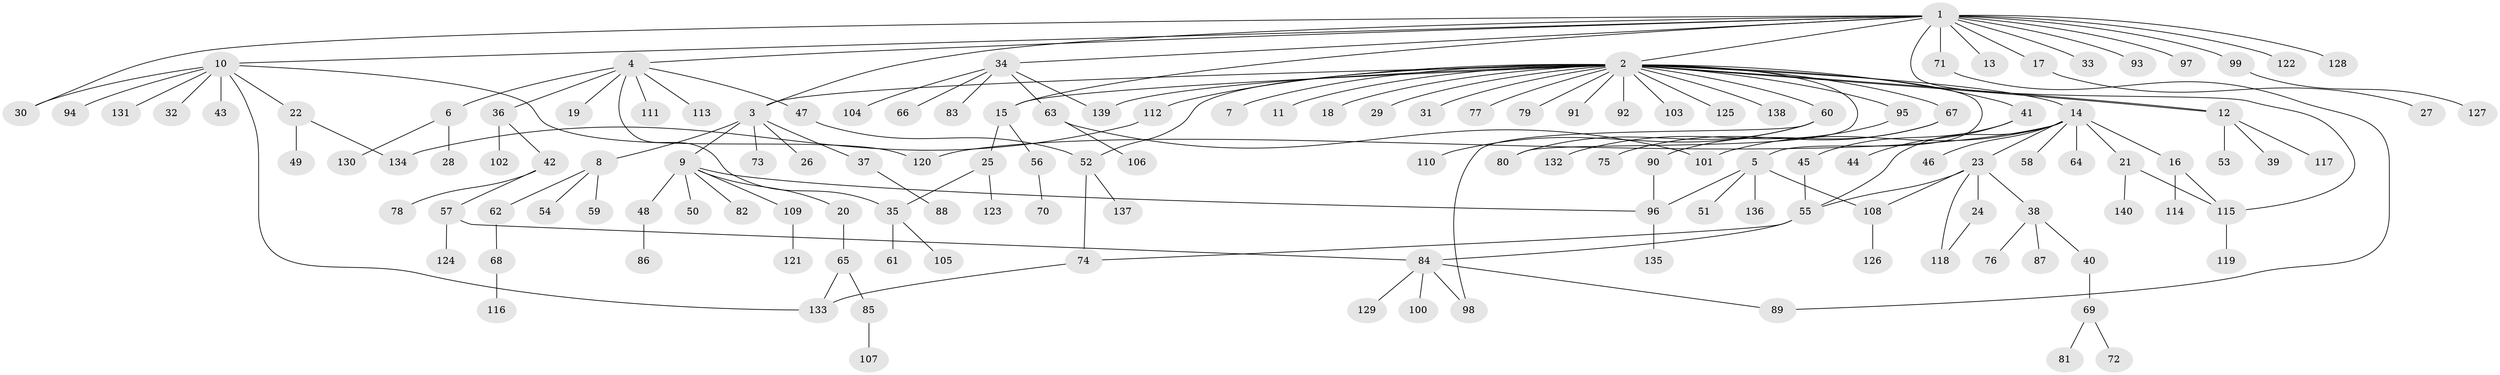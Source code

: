 // coarse degree distribution, {17: 0.009345794392523364, 26: 0.009345794392523364, 6: 0.037383177570093455, 10: 0.018691588785046728, 4: 0.06542056074766354, 2: 0.16822429906542055, 1: 0.5981308411214953, 3: 0.06542056074766354, 9: 0.009345794392523364, 8: 0.009345794392523364, 5: 0.009345794392523364}
// Generated by graph-tools (version 1.1) at 2025/23/03/03/25 07:23:49]
// undirected, 140 vertices, 164 edges
graph export_dot {
graph [start="1"]
  node [color=gray90,style=filled];
  1;
  2;
  3;
  4;
  5;
  6;
  7;
  8;
  9;
  10;
  11;
  12;
  13;
  14;
  15;
  16;
  17;
  18;
  19;
  20;
  21;
  22;
  23;
  24;
  25;
  26;
  27;
  28;
  29;
  30;
  31;
  32;
  33;
  34;
  35;
  36;
  37;
  38;
  39;
  40;
  41;
  42;
  43;
  44;
  45;
  46;
  47;
  48;
  49;
  50;
  51;
  52;
  53;
  54;
  55;
  56;
  57;
  58;
  59;
  60;
  61;
  62;
  63;
  64;
  65;
  66;
  67;
  68;
  69;
  70;
  71;
  72;
  73;
  74;
  75;
  76;
  77;
  78;
  79;
  80;
  81;
  82;
  83;
  84;
  85;
  86;
  87;
  88;
  89;
  90;
  91;
  92;
  93;
  94;
  95;
  96;
  97;
  98;
  99;
  100;
  101;
  102;
  103;
  104;
  105;
  106;
  107;
  108;
  109;
  110;
  111;
  112;
  113;
  114;
  115;
  116;
  117;
  118;
  119;
  120;
  121;
  122;
  123;
  124;
  125;
  126;
  127;
  128;
  129;
  130;
  131;
  132;
  133;
  134;
  135;
  136;
  137;
  138;
  139;
  140;
  1 -- 2;
  1 -- 3;
  1 -- 4;
  1 -- 10;
  1 -- 13;
  1 -- 15;
  1 -- 17;
  1 -- 30;
  1 -- 33;
  1 -- 34;
  1 -- 71;
  1 -- 93;
  1 -- 97;
  1 -- 99;
  1 -- 115;
  1 -- 122;
  1 -- 128;
  2 -- 3;
  2 -- 5;
  2 -- 7;
  2 -- 11;
  2 -- 12;
  2 -- 12;
  2 -- 14;
  2 -- 15;
  2 -- 18;
  2 -- 29;
  2 -- 31;
  2 -- 41;
  2 -- 52;
  2 -- 60;
  2 -- 67;
  2 -- 77;
  2 -- 79;
  2 -- 80;
  2 -- 91;
  2 -- 92;
  2 -- 95;
  2 -- 103;
  2 -- 112;
  2 -- 125;
  2 -- 138;
  2 -- 139;
  3 -- 8;
  3 -- 9;
  3 -- 26;
  3 -- 37;
  3 -- 73;
  4 -- 6;
  4 -- 19;
  4 -- 35;
  4 -- 36;
  4 -- 47;
  4 -- 111;
  4 -- 113;
  5 -- 51;
  5 -- 96;
  5 -- 108;
  5 -- 136;
  6 -- 28;
  6 -- 130;
  8 -- 54;
  8 -- 59;
  8 -- 62;
  9 -- 20;
  9 -- 48;
  9 -- 50;
  9 -- 82;
  9 -- 96;
  9 -- 109;
  10 -- 22;
  10 -- 30;
  10 -- 32;
  10 -- 43;
  10 -- 94;
  10 -- 120;
  10 -- 131;
  10 -- 133;
  12 -- 39;
  12 -- 53;
  12 -- 117;
  14 -- 16;
  14 -- 21;
  14 -- 23;
  14 -- 46;
  14 -- 55;
  14 -- 58;
  14 -- 64;
  14 -- 101;
  14 -- 120;
  15 -- 25;
  15 -- 56;
  16 -- 114;
  16 -- 115;
  17 -- 27;
  20 -- 65;
  21 -- 115;
  21 -- 140;
  22 -- 49;
  22 -- 134;
  23 -- 24;
  23 -- 38;
  23 -- 55;
  23 -- 108;
  23 -- 118;
  24 -- 118;
  25 -- 35;
  25 -- 123;
  34 -- 63;
  34 -- 66;
  34 -- 83;
  34 -- 104;
  34 -- 139;
  35 -- 61;
  35 -- 105;
  36 -- 42;
  36 -- 102;
  37 -- 88;
  38 -- 40;
  38 -- 76;
  38 -- 87;
  40 -- 69;
  41 -- 44;
  41 -- 45;
  42 -- 57;
  42 -- 78;
  45 -- 55;
  47 -- 52;
  48 -- 86;
  52 -- 74;
  52 -- 137;
  55 -- 74;
  55 -- 84;
  56 -- 70;
  57 -- 84;
  57 -- 124;
  60 -- 80;
  60 -- 98;
  60 -- 110;
  62 -- 68;
  63 -- 101;
  63 -- 106;
  65 -- 85;
  65 -- 133;
  67 -- 75;
  67 -- 90;
  68 -- 116;
  69 -- 72;
  69 -- 81;
  71 -- 89;
  74 -- 133;
  84 -- 89;
  84 -- 98;
  84 -- 100;
  84 -- 129;
  85 -- 107;
  90 -- 96;
  95 -- 132;
  96 -- 135;
  99 -- 127;
  108 -- 126;
  109 -- 121;
  112 -- 134;
  115 -- 119;
}
